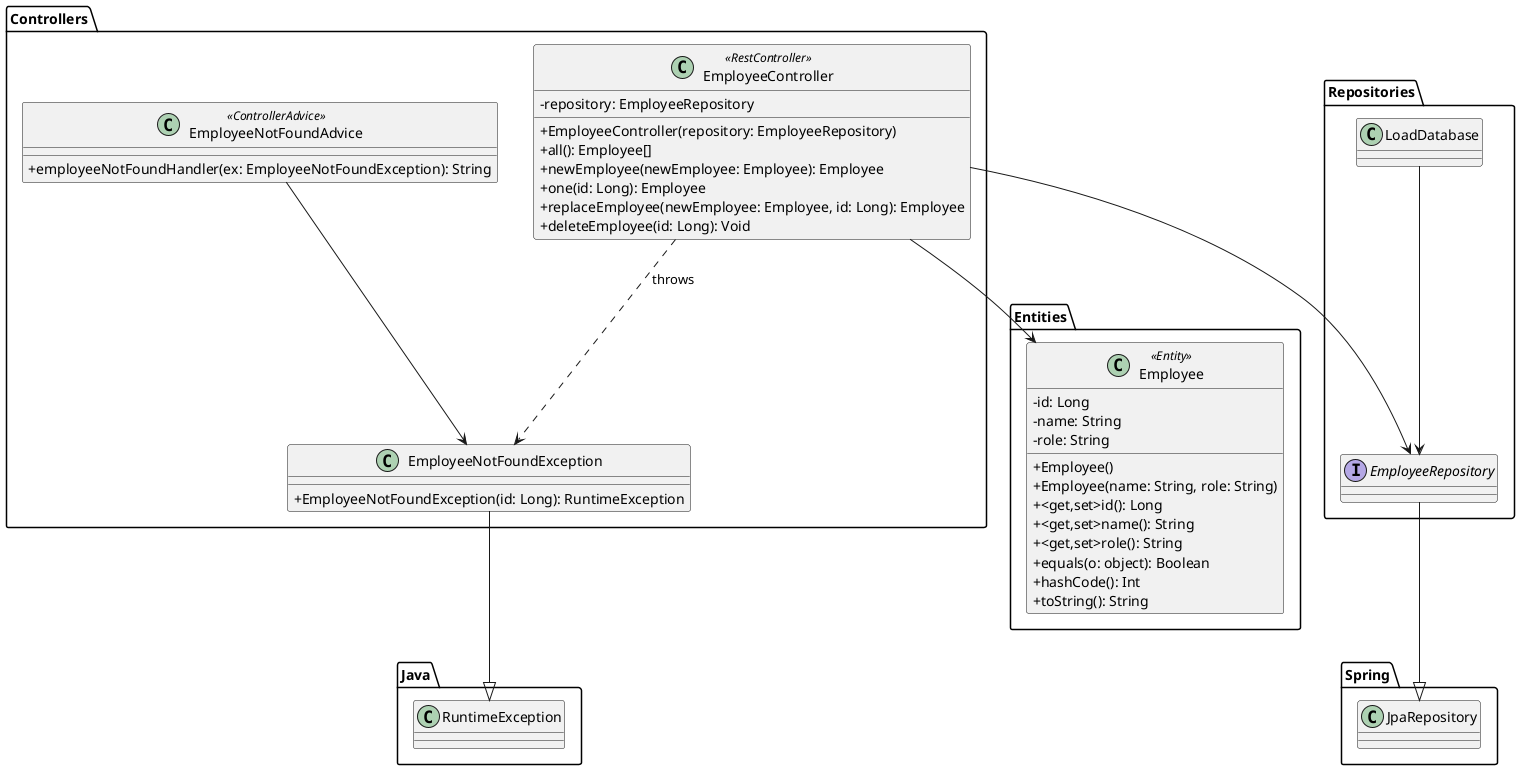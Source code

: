 @startuml

skinparam classAttributeIconSize 0

'packages
package "Java"
{
    class RuntimeException{}
}

package "Controllers"
{
    class EmployeeController <<RestController>> {
        -repository: EmployeeRepository
        +EmployeeController(repository: EmployeeRepository)
        +all(): Employee[]
        +newEmployee(newEmployee: Employee): Employee
        +one(id: Long): Employee
        +replaceEmployee(newEmployee: Employee, id: Long): Employee
        +deleteEmployee(id: Long): Void
    }
    class EmployeeNotFoundAdvice <<ControllerAdvice>> {
        +employeeNotFoundHandler(ex: EmployeeNotFoundException): String
    }
    class EmployeeNotFoundException{
        +EmployeeNotFoundException(id: Long): RuntimeException
    }
}

package "Entities"
{
    class Employee <<Entity>> {
        -id: Long
        -name: String
        -role: String
        +Employee()
        +Employee(name: String, role: String)
        +<get,set>id(): Long
        +<get,set>name(): String
        +<get,set>role(): String
        +equals(o: object): Boolean
        +hashCode(): Int
        +toString(): String
    }
}

package "Repositories"
{
    interface EmployeeRepository{}
    class LoadDatabase{}
}

package "Spring"
{
    class JpaRepository{}
}

'relations
EmployeeNotFoundException --|> RuntimeException

EmployeeController --> Employee
EmployeeController --> EmployeeRepository

EmployeeController ..> EmployeeNotFoundException : throws
EmployeeNotFoundAdvice --> EmployeeNotFoundException

LoadDatabase --> EmployeeRepository
EmployeeRepository --|> JpaRepository
@enduml